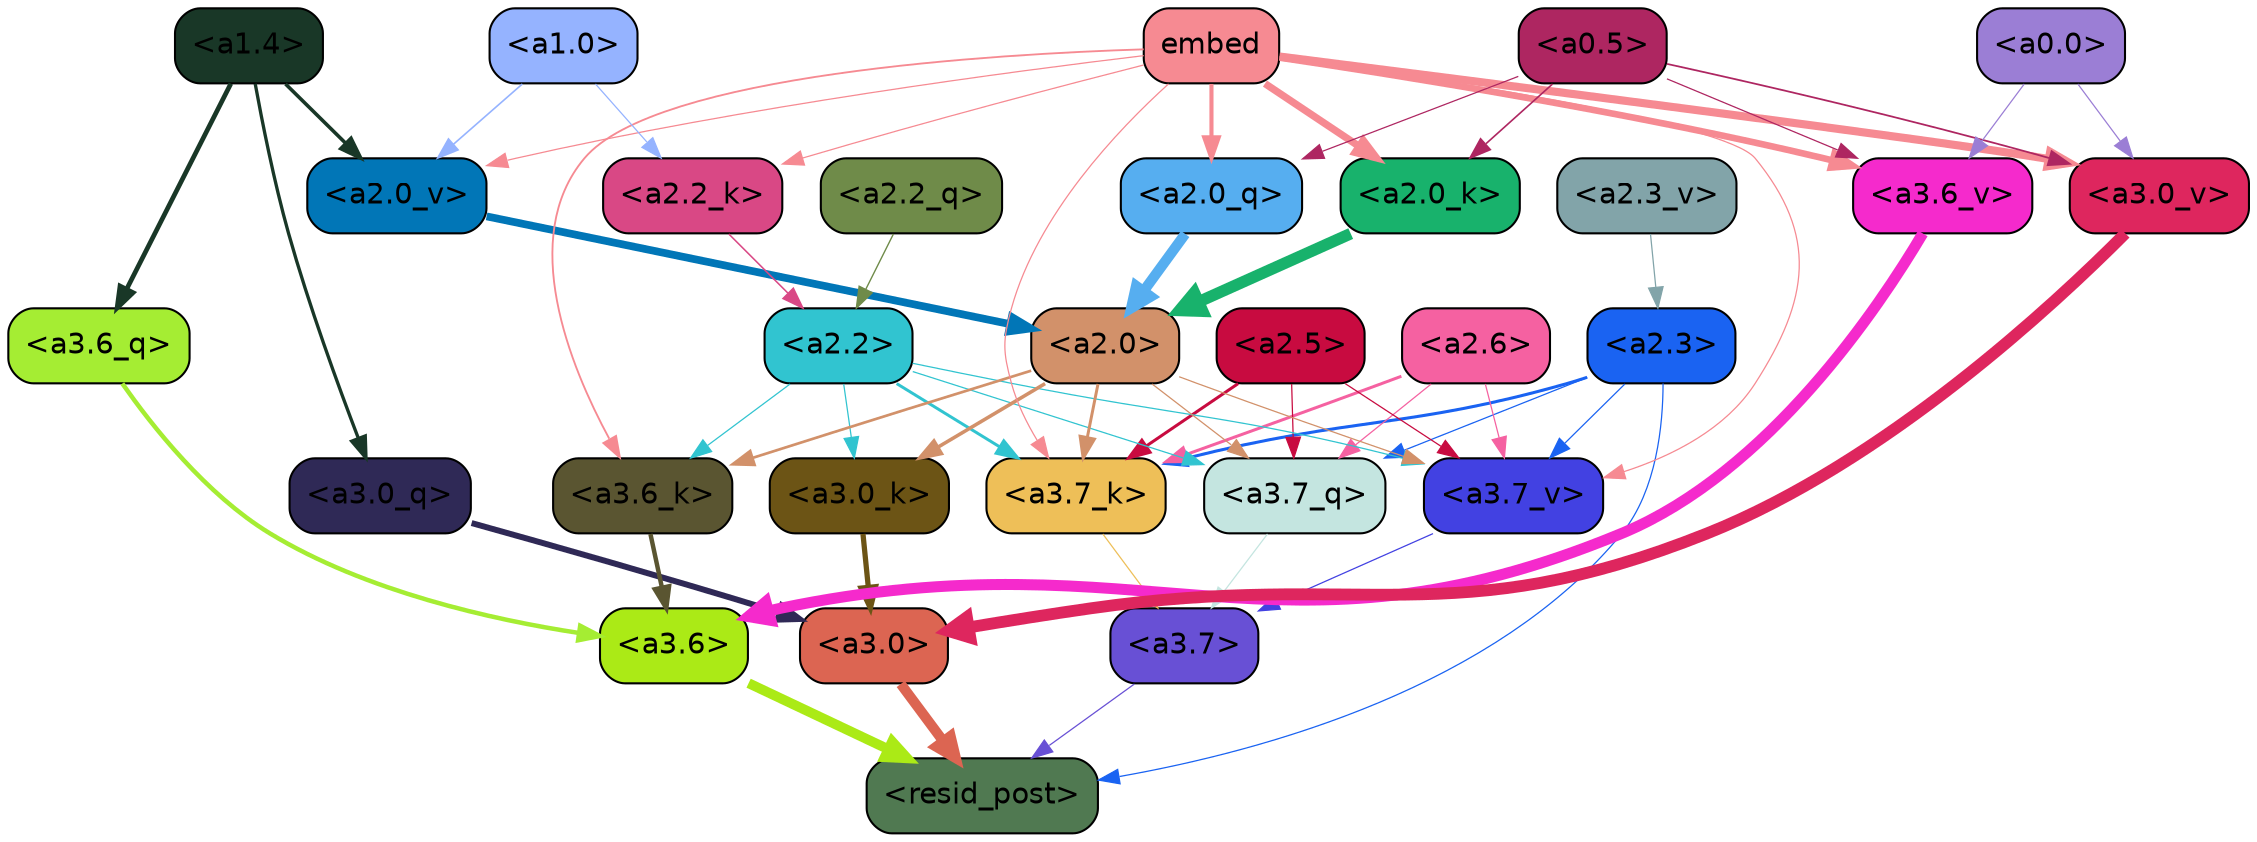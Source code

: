 strict digraph "" {
	graph [bgcolor=transparent,
		layout=dot,
		overlap=false,
		splines=true
	];
	"<a3.7>"	[color=black,
		fillcolor="#6850d5",
		fontname=Helvetica,
		shape=box,
		style="filled, rounded"];
	"<resid_post>"	[color=black,
		fillcolor="#507951",
		fontname=Helvetica,
		shape=box,
		style="filled, rounded"];
	"<a3.7>" -> "<resid_post>"	[color="#6850d5",
		penwidth=0.6];
	"<a3.6>"	[color=black,
		fillcolor="#abea16",
		fontname=Helvetica,
		shape=box,
		style="filled, rounded"];
	"<a3.6>" -> "<resid_post>"	[color="#abea16",
		penwidth=4.746312499046326];
	"<a3.0>"	[color=black,
		fillcolor="#dc6552",
		fontname=Helvetica,
		shape=box,
		style="filled, rounded"];
	"<a3.0>" -> "<resid_post>"	[color="#dc6552",
		penwidth=4.896343111991882];
	"<a2.3>"	[color=black,
		fillcolor="#1a63f2",
		fontname=Helvetica,
		shape=box,
		style="filled, rounded"];
	"<a2.3>" -> "<resid_post>"	[color="#1a63f2",
		penwidth=0.6];
	"<a3.7_q>"	[color=black,
		fillcolor="#c4e5e0",
		fontname=Helvetica,
		shape=box,
		style="filled, rounded"];
	"<a2.3>" -> "<a3.7_q>"	[color="#1a63f2",
		penwidth=0.6];
	"<a3.7_k>"	[color=black,
		fillcolor="#eebf58",
		fontname=Helvetica,
		shape=box,
		style="filled, rounded"];
	"<a2.3>" -> "<a3.7_k>"	[color="#1a63f2",
		penwidth=1.467104621231556];
	"<a3.7_v>"	[color=black,
		fillcolor="#4241e2",
		fontname=Helvetica,
		shape=box,
		style="filled, rounded"];
	"<a2.3>" -> "<a3.7_v>"	[color="#1a63f2",
		penwidth=0.6];
	"<a3.7_q>" -> "<a3.7>"	[color="#c4e5e0",
		penwidth=0.6];
	"<a3.6_q>"	[color=black,
		fillcolor="#a5ed33",
		fontname=Helvetica,
		shape=box,
		style="filled, rounded"];
	"<a3.6_q>" -> "<a3.6>"	[color="#a5ed33",
		penwidth=2.160832464694977];
	"<a3.0_q>"	[color=black,
		fillcolor="#2f2956",
		fontname=Helvetica,
		shape=box,
		style="filled, rounded"];
	"<a3.0_q>" -> "<a3.0>"	[color="#2f2956",
		penwidth=2.870753765106201];
	"<a3.7_k>" -> "<a3.7>"	[color="#eebf58",
		penwidth=0.6];
	"<a3.6_k>"	[color=black,
		fillcolor="#5a5531",
		fontname=Helvetica,
		shape=box,
		style="filled, rounded"];
	"<a3.6_k>" -> "<a3.6>"	[color="#5a5531",
		penwidth=2.13908451795578];
	"<a3.0_k>"	[color=black,
		fillcolor="#6c5415",
		fontname=Helvetica,
		shape=box,
		style="filled, rounded"];
	"<a3.0_k>" -> "<a3.0>"	[color="#6c5415",
		penwidth=2.520303964614868];
	"<a3.7_v>" -> "<a3.7>"	[color="#4241e2",
		penwidth=0.6];
	"<a3.6_v>"	[color=black,
		fillcolor="#f52acc",
		fontname=Helvetica,
		shape=box,
		style="filled, rounded"];
	"<a3.6_v>" -> "<a3.6>"	[color="#f52acc",
		penwidth=5.297133803367615];
	"<a3.0_v>"	[color=black,
		fillcolor="#de265e",
		fontname=Helvetica,
		shape=box,
		style="filled, rounded"];
	"<a3.0_v>" -> "<a3.0>"	[color="#de265e",
		penwidth=5.680712580680847];
	"<a2.6>"	[color=black,
		fillcolor="#f561a1",
		fontname=Helvetica,
		shape=box,
		style="filled, rounded"];
	"<a2.6>" -> "<a3.7_q>"	[color="#f561a1",
		penwidth=0.6];
	"<a2.6>" -> "<a3.7_k>"	[color="#f561a1",
		penwidth=1.4453159049153328];
	"<a2.6>" -> "<a3.7_v>"	[color="#f561a1",
		penwidth=0.6];
	"<a2.5>"	[color=black,
		fillcolor="#c80b40",
		fontname=Helvetica,
		shape=box,
		style="filled, rounded"];
	"<a2.5>" -> "<a3.7_q>"	[color="#c80b40",
		penwidth=0.6];
	"<a2.5>" -> "<a3.7_k>"	[color="#c80b40",
		penwidth=1.4526091292500496];
	"<a2.5>" -> "<a3.7_v>"	[color="#c80b40",
		penwidth=0.6];
	"<a2.2>"	[color=black,
		fillcolor="#31c4d0",
		fontname=Helvetica,
		shape=box,
		style="filled, rounded"];
	"<a2.2>" -> "<a3.7_q>"	[color="#31c4d0",
		penwidth=0.6];
	"<a2.2>" -> "<a3.7_k>"	[color="#31c4d0",
		penwidth=1.4310357049107552];
	"<a2.2>" -> "<a3.6_k>"	[color="#31c4d0",
		penwidth=0.6];
	"<a2.2>" -> "<a3.0_k>"	[color="#31c4d0",
		penwidth=0.6];
	"<a2.2>" -> "<a3.7_v>"	[color="#31c4d0",
		penwidth=0.6];
	"<a2.0>"	[color=black,
		fillcolor="#d2916a",
		fontname=Helvetica,
		shape=box,
		style="filled, rounded"];
	"<a2.0>" -> "<a3.7_q>"	[color="#d2916a",
		penwidth=0.6];
	"<a2.0>" -> "<a3.7_k>"	[color="#d2916a",
		penwidth=1.4314699843525887];
	"<a2.0>" -> "<a3.6_k>"	[color="#d2916a",
		penwidth=1.2950235605239868];
	"<a2.0>" -> "<a3.0_k>"	[color="#d2916a",
		penwidth=1.712992787361145];
	"<a2.0>" -> "<a3.7_v>"	[color="#d2916a",
		penwidth=0.6];
	"<a1.4>"	[color=black,
		fillcolor="#193727",
		fontname=Helvetica,
		shape=box,
		style="filled, rounded"];
	"<a1.4>" -> "<a3.6_q>"	[color="#193727",
		penwidth=2.2719132900238037];
	"<a1.4>" -> "<a3.0_q>"	[color="#193727",
		penwidth=1.5932877659797668];
	"<a2.0_v>"	[color=black,
		fillcolor="#0176b7",
		fontname=Helvetica,
		shape=box,
		style="filled, rounded"];
	"<a1.4>" -> "<a2.0_v>"	[color="#193727",
		penwidth=1.7291951477527618];
	embed	[color=black,
		fillcolor="#f68a92",
		fontname=Helvetica,
		shape=box,
		style="filled, rounded"];
	embed -> "<a3.7_k>"	[color="#f68a92",
		penwidth=0.6];
	embed -> "<a3.6_k>"	[color="#f68a92",
		penwidth=0.891706109046936];
	embed -> "<a3.7_v>"	[color="#f68a92",
		penwidth=0.6];
	embed -> "<a3.6_v>"	[color="#f68a92",
		penwidth=3.1766927242279053];
	embed -> "<a3.0_v>"	[color="#f68a92",
		penwidth=3.9005755856633186];
	"<a2.0_q>"	[color=black,
		fillcolor="#56aef0",
		fontname=Helvetica,
		shape=box,
		style="filled, rounded"];
	embed -> "<a2.0_q>"	[color="#f68a92",
		penwidth=1.9666987657546997];
	"<a2.2_k>"	[color=black,
		fillcolor="#d94885",
		fontname=Helvetica,
		shape=box,
		style="filled, rounded"];
	embed -> "<a2.2_k>"	[color="#f68a92",
		penwidth=0.6];
	"<a2.0_k>"	[color=black,
		fillcolor="#18b26c",
		fontname=Helvetica,
		shape=box,
		style="filled, rounded"];
	embed -> "<a2.0_k>"	[color="#f68a92",
		penwidth=3.5067105293273926];
	embed -> "<a2.0_v>"	[color="#f68a92",
		penwidth=0.6];
	"<a0.5>"	[color=black,
		fillcolor="#ae2661",
		fontname=Helvetica,
		shape=box,
		style="filled, rounded"];
	"<a0.5>" -> "<a3.6_v>"	[color="#ae2661",
		penwidth=0.6];
	"<a0.5>" -> "<a3.0_v>"	[color="#ae2661",
		penwidth=0.8493617177009583];
	"<a0.5>" -> "<a2.0_q>"	[color="#ae2661",
		penwidth=0.6];
	"<a0.5>" -> "<a2.0_k>"	[color="#ae2661",
		penwidth=0.7897228002548218];
	"<a0.0>"	[color=black,
		fillcolor="#9b7ed5",
		fontname=Helvetica,
		shape=box,
		style="filled, rounded"];
	"<a0.0>" -> "<a3.6_v>"	[color="#9b7ed5",
		penwidth=0.6];
	"<a0.0>" -> "<a3.0_v>"	[color="#9b7ed5",
		penwidth=0.6];
	"<a2.2_q>"	[color=black,
		fillcolor="#6f8b49",
		fontname=Helvetica,
		shape=box,
		style="filled, rounded"];
	"<a2.2_q>" -> "<a2.2>"	[color="#6f8b49",
		penwidth=0.6677633281797171];
	"<a2.0_q>" -> "<a2.0>"	[color="#56aef0",
		penwidth=4.966194009408355];
	"<a2.2_k>" -> "<a2.2>"	[color="#d94885",
		penwidth=0.7399393804371357];
	"<a2.0_k>" -> "<a2.0>"	[color="#18b26c",
		penwidth=5.5817058570683];
	"<a2.3_v>"	[color=black,
		fillcolor="#82a4a9",
		fontname=Helvetica,
		shape=box,
		style="filled, rounded"];
	"<a2.3_v>" -> "<a2.3>"	[color="#82a4a9",
		penwidth=0.6];
	"<a2.0_v>" -> "<a2.0>"	[color="#0176b7",
		penwidth=3.7102378383278847];
	"<a1.0>"	[color=black,
		fillcolor="#95b3ff",
		fontname=Helvetica,
		shape=box,
		style="filled, rounded"];
	"<a1.0>" -> "<a2.2_k>"	[color="#95b3ff",
		penwidth=0.6];
	"<a1.0>" -> "<a2.0_v>"	[color="#95b3ff",
		penwidth=0.7823128998279572];
}
